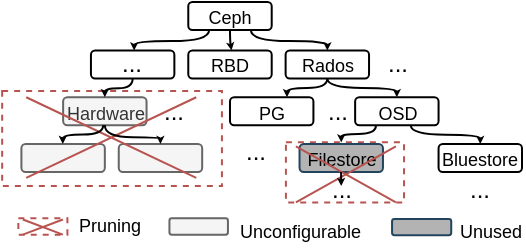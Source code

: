 <mxfile version="15.4.0" type="device"><diagram id="maGmYVBcmBBVpgm1RHWW" name="第 1 页"><mxGraphModel dx="494" dy="289" grid="1" gridSize="10" guides="1" tooltips="1" connect="1" arrows="1" fold="1" page="1" pageScale="1" pageWidth="1169" pageHeight="1654" math="0" shadow="0"><root><mxCell id="0"/><mxCell id="1" parent="0"/><mxCell id="b3SLobLWU3VyYyeaqIg2-4" value="" style="group" vertex="1" connectable="0" parent="1"><mxGeometry x="340.08" y="827" width="259.92" height="123" as="geometry"/></mxCell><mxCell id="wIv2ya_sdOVK4lM5FNJj-104" value="&lt;span class=&quot;fontstyle0&quot;&gt;&lt;font style=&quot;font-size: 9px&quot;&gt;Unused&lt;/font&gt;&lt;/span&gt; " style="text;whiteSpace=wrap;html=1;" parent="b3SLobLWU3VyYyeaqIg2-4" vertex="1"><mxGeometry x="227.13" y="100.192" width="32.71" height="22.808" as="geometry"/></mxCell><mxCell id="wIv2ya_sdOVK4lM5FNJj-46" value="" style="rounded=0;whiteSpace=wrap;html=1;dashed=1;strokeColor=#b85450;strokeWidth=1;fillColor=none;" parent="b3SLobLWU3VyYyeaqIg2-4" vertex="1"><mxGeometry x="141.876" y="70.183" width="59.072" height="30.009" as="geometry"/></mxCell><mxCell id="wIv2ya_sdOVK4lM5FNJj-45" value="" style="rounded=0;whiteSpace=wrap;html=1;dashed=1;strokeColor=#b85450;strokeWidth=1;fillColor=none;" parent="b3SLobLWU3VyYyeaqIg2-4" vertex="1"><mxGeometry y="44.475" width="109.886" height="47.571" as="geometry"/></mxCell><mxCell id="wIv2ya_sdOVK4lM5FNJj-11" value="&lt;font style=&quot;font-size: 9px&quot;&gt;Ceph&lt;/font&gt;" style="rounded=1;whiteSpace=wrap;html=1;" parent="b3SLobLWU3VyYyeaqIg2-4" vertex="1"><mxGeometry x="93.062" width="41.716" height="14.029" as="geometry"/></mxCell><mxCell id="wIv2ya_sdOVK4lM5FNJj-12" value="&lt;font style=&quot;font-size: 9px&quot;&gt;RBD&lt;/font&gt;" style="rounded=1;whiteSpace=wrap;html=1;" parent="b3SLobLWU3VyYyeaqIg2-4" vertex="1"><mxGeometry x="93.058" y="24.237" width="41.716" height="14.029" as="geometry"/></mxCell><mxCell id="wIv2ya_sdOVK4lM5FNJj-13" value="&lt;font style=&quot;font-size: 9px&quot;&gt;Rados&lt;/font&gt;" style="rounded=1;whiteSpace=wrap;html=1;" parent="b3SLobLWU3VyYyeaqIg2-4" vertex="1"><mxGeometry x="141.726" y="24.237" width="41.716" height="14.029" as="geometry"/></mxCell><mxCell id="wIv2ya_sdOVK4lM5FNJj-16" value="" style="curved=1;endArrow=classic;html=1;rounded=0;edgeStyle=orthogonalEdgeStyle;exitX=0.5;exitY=1;exitDx=0;exitDy=0;endSize=1;entryX=0.518;entryY=0;entryDx=0;entryDy=0;entryPerimeter=0;" parent="b3SLobLWU3VyYyeaqIg2-4" source="wIv2ya_sdOVK4lM5FNJj-11" target="wIv2ya_sdOVK4lM5FNJj-12" edge="1"><mxGeometry x="9.627" y="0.855" width="48.133" height="39.324" as="geometry"><mxPoint x="176.489" y="-22.527" as="sourcePoint"/><mxPoint x="211.252" y="-45.908" as="targetPoint"/><Array as="points"><mxPoint x="113.885" y="19.55"/><mxPoint x="114.885" y="19.55"/></Array></mxGeometry></mxCell><mxCell id="wIv2ya_sdOVK4lM5FNJj-17" value="" style="curved=1;endArrow=classic;html=1;rounded=0;edgeStyle=orthogonalEdgeStyle;exitX=0.75;exitY=1;exitDx=0;exitDy=0;endSize=1;entryX=0.5;entryY=0;entryDx=0;entryDy=0;" parent="b3SLobLWU3VyYyeaqIg2-4" source="wIv2ya_sdOVK4lM5FNJj-11" target="wIv2ya_sdOVK4lM5FNJj-13" edge="1"><mxGeometry x="9.627" y="0.855" width="48.133" height="39.324" as="geometry"><mxPoint x="141.726" y="19.561" as="sourcePoint"/><mxPoint x="113.916" y="28.914" as="targetPoint"/><Array as="points"><mxPoint x="124.882" y="19.55"/><mxPoint x="162.87" y="19.55"/></Array></mxGeometry></mxCell><mxCell id="wIv2ya_sdOVK4lM5FNJj-18" value="&lt;font style=&quot;font-size: 9px&quot;&gt;PG&lt;/font&gt;" style="rounded=1;whiteSpace=wrap;html=1;" parent="b3SLobLWU3VyYyeaqIg2-4" vertex="1"><mxGeometry x="113.916" y="47.619" width="41.716" height="14.029" as="geometry"/></mxCell><mxCell id="wIv2ya_sdOVK4lM5FNJj-21" value="&lt;span style=&quot;font-size: 9px&quot;&gt;Hardware&lt;/span&gt;" style="rounded=1;whiteSpace=wrap;html=1;fillColor=#f5f5f5;strokeColor=#666666;fontColor=#333333;" parent="b3SLobLWU3VyYyeaqIg2-4" vertex="1"><mxGeometry x="30.484" y="47.619" width="41.716" height="14.029" as="geometry"/></mxCell><mxCell id="wIv2ya_sdOVK4lM5FNJj-22" value="&lt;font style=&quot;font-size: 9px&quot;&gt;Filestore&lt;/font&gt;" style="rounded=1;whiteSpace=wrap;html=1;fillColor=#B3B3B3;strokeColor=#23445d;" parent="b3SLobLWU3VyYyeaqIg2-4" vertex="1"><mxGeometry x="148.683" y="71.001" width="41.716" height="14.029" as="geometry"/></mxCell><mxCell id="wIv2ya_sdOVK4lM5FNJj-23" value="..." style="rounded=1;whiteSpace=wrap;html=1;" parent="b3SLobLWU3VyYyeaqIg2-4" vertex="1"><mxGeometry x="44.39" y="24.237" width="41.716" height="14.029" as="geometry"/></mxCell><mxCell id="wIv2ya_sdOVK4lM5FNJj-25" value="..." style="text;html=1;strokeColor=none;fillColor=none;align=center;verticalAlign=middle;whiteSpace=wrap;rounded=0;" parent="b3SLobLWU3VyYyeaqIg2-4" vertex="1"><mxGeometry x="183.441" y="28.914" width="27.81" height="4.676" as="geometry"/></mxCell><mxCell id="wIv2ya_sdOVK4lM5FNJj-26" value="&lt;font style=&quot;font-size: 9px&quot;&gt;Bluestore&lt;/font&gt;" style="rounded=1;whiteSpace=wrap;html=1;" parent="b3SLobLWU3VyYyeaqIg2-4" vertex="1"><mxGeometry x="218.204" y="71.001" width="41.716" height="14.029" as="geometry"/></mxCell><mxCell id="wIv2ya_sdOVK4lM5FNJj-27" value="&lt;font style=&quot;font-size: 9px&quot;&gt;OSD&lt;/font&gt;" style="rounded=1;whiteSpace=wrap;html=1;" parent="b3SLobLWU3VyYyeaqIg2-4" vertex="1"><mxGeometry x="176.489" y="47.619" width="41.716" height="14.029" as="geometry"/></mxCell><mxCell id="wIv2ya_sdOVK4lM5FNJj-28" value="" style="curved=1;endArrow=classic;html=1;rounded=0;edgeStyle=orthogonalEdgeStyle;exitX=0.5;exitY=1;exitDx=0;exitDy=0;endSize=1;entryX=0.518;entryY=0;entryDx=0;entryDy=0;entryPerimeter=0;" parent="b3SLobLWU3VyYyeaqIg2-4" edge="1"><mxGeometry x="9.627" y="0.855" width="48.133" height="39.324" as="geometry"><mxPoint x="162.584" y="38.266" as="sourcePoint"/><mxPoint x="142.477" y="47.619" as="targetPoint"/><Array as="points"><mxPoint x="162.584" y="42.943"/><mxPoint x="142.421" y="42.943"/><mxPoint x="142.421" y="47.619"/></Array></mxGeometry></mxCell><mxCell id="wIv2ya_sdOVK4lM5FNJj-29" value="" style="curved=1;endArrow=classic;html=1;rounded=0;edgeStyle=orthogonalEdgeStyle;exitX=0.5;exitY=1;exitDx=0;exitDy=0;endSize=1;entryX=0.5;entryY=0;entryDx=0;entryDy=0;" parent="b3SLobLWU3VyYyeaqIg2-4" source="wIv2ya_sdOVK4lM5FNJj-13" target="wIv2ya_sdOVK4lM5FNJj-27" edge="1"><mxGeometry x="9.627" y="0.855" width="48.133" height="39.324" as="geometry"><mxPoint x="169.536" y="42.943" as="sourcePoint"/><mxPoint x="149.429" y="52.295" as="targetPoint"/><Array as="points"><mxPoint x="162.584" y="42.943"/><mxPoint x="197.347" y="42.943"/></Array></mxGeometry></mxCell><mxCell id="wIv2ya_sdOVK4lM5FNJj-31" value="" style="curved=1;endArrow=classic;html=1;rounded=0;edgeStyle=orthogonalEdgeStyle;exitX=0.5;exitY=1;exitDx=0;exitDy=0;endSize=1;entryX=0.5;entryY=0;entryDx=0;entryDy=0;" parent="b3SLobLWU3VyYyeaqIg2-4" edge="1"><mxGeometry x="9.627" y="0.855" width="48.133" height="39.324" as="geometry"><mxPoint x="204.299" y="61.648" as="sourcePoint"/><mxPoint x="239.062" y="71.001" as="targetPoint"/><Array as="points"><mxPoint x="204.299" y="66.325"/><mxPoint x="239.062" y="66.325"/></Array></mxGeometry></mxCell><mxCell id="wIv2ya_sdOVK4lM5FNJj-32" value="" style="rounded=1;whiteSpace=wrap;html=1;fillColor=#f5f5f5;strokeColor=#666666;fontColor=#333333;" parent="b3SLobLWU3VyYyeaqIg2-4" vertex="1"><mxGeometry x="58.295" y="71.001" width="41.716" height="14.029" as="geometry"/></mxCell><mxCell id="wIv2ya_sdOVK4lM5FNJj-33" value="" style="rounded=1;whiteSpace=wrap;html=1;fillColor=#f5f5f5;strokeColor=#666666;fontColor=#333333;" parent="b3SLobLWU3VyYyeaqIg2-4" vertex="1"><mxGeometry x="9.627" y="71.001" width="41.716" height="14.029" as="geometry"/></mxCell><mxCell id="wIv2ya_sdOVK4lM5FNJj-35" value="..." style="text;html=1;strokeColor=none;fillColor=none;align=center;verticalAlign=middle;whiteSpace=wrap;rounded=0;" parent="b3SLobLWU3VyYyeaqIg2-4" vertex="1"><mxGeometry x="224.541" y="91.232" width="27.81" height="4.676" as="geometry"/></mxCell><mxCell id="wIv2ya_sdOVK4lM5FNJj-36" value="..." style="text;html=1;strokeColor=none;fillColor=none;align=center;verticalAlign=middle;whiteSpace=wrap;rounded=0;" parent="b3SLobLWU3VyYyeaqIg2-4" vertex="1"><mxGeometry x="72.2" y="52.295" width="27.81" height="4.676" as="geometry"/></mxCell><mxCell id="wIv2ya_sdOVK4lM5FNJj-38" value="..." style="text;html=1;strokeColor=none;fillColor=none;align=center;verticalAlign=middle;whiteSpace=wrap;rounded=0;" parent="b3SLobLWU3VyYyeaqIg2-4" vertex="1"><mxGeometry x="153.632" y="52.295" width="27.81" height="4.676" as="geometry"/></mxCell><mxCell id="wIv2ya_sdOVK4lM5FNJj-42" value="" style="shape=umlDestroy;whiteSpace=wrap;html=1;strokeWidth=1;fillColor=#f8cecc;strokeColor=#b85450;" parent="b3SLobLWU3VyYyeaqIg2-4" vertex="1"><mxGeometry x="12.033" y="47.619" width="85.032" height="40.339" as="geometry"/></mxCell><mxCell id="wIv2ya_sdOVK4lM5FNJj-48" value="..." style="text;html=1;strokeColor=none;fillColor=none;align=center;verticalAlign=middle;whiteSpace=wrap;rounded=0;" parent="b3SLobLWU3VyYyeaqIg2-4" vertex="1"><mxGeometry x="155.632" y="92.046" width="27.811" height="3.861" as="geometry"/></mxCell><mxCell id="wIv2ya_sdOVK4lM5FNJj-49" value="" style="shape=umlDestroy;whiteSpace=wrap;html=1;strokeWidth=1;fillColor=#f8cecc;strokeColor=#b85450;" parent="b3SLobLWU3VyYyeaqIg2-4" vertex="1"><mxGeometry x="10.357" y="108.737" width="19.994" height="7.584" as="geometry"/></mxCell><mxCell id="wIv2ya_sdOVK4lM5FNJj-51" value="" style="shape=umlDestroy;whiteSpace=wrap;html=1;strokeWidth=1;fillColor=#f8cecc;strokeColor=#b85450;" parent="b3SLobLWU3VyYyeaqIg2-4" vertex="1"><mxGeometry x="146.875" y="72.228" width="49.985" height="27.964" as="geometry"/></mxCell><mxCell id="wIv2ya_sdOVK4lM5FNJj-52" value="&lt;span class=&quot;fontstyle0&quot;&gt;&lt;font style=&quot;font-size: 9px&quot;&gt;&lt;font face=&quot;helvetica&quot;&gt;P&lt;/font&gt;runing&lt;/font&gt;&lt;/span&gt; " style="text;html=1;strokeColor=none;fillColor=none;align=center;verticalAlign=middle;whiteSpace=wrap;rounded=0;" parent="b3SLobLWU3VyYyeaqIg2-4" vertex="1"><mxGeometry x="32.62" y="103.841" width="41.557" height="13.579" as="geometry"/></mxCell><mxCell id="wIv2ya_sdOVK4lM5FNJj-57" value="" style="endArrow=classic;html=1;rounded=0;endSize=1;edgeStyle=orthogonalEdgeStyle;entryX=0.5;entryY=0;entryDx=0;entryDy=0;" parent="b3SLobLWU3VyYyeaqIg2-4" target="wIv2ya_sdOVK4lM5FNJj-48" edge="1"><mxGeometry y="0.855" width="49.985" height="40.728" as="geometry"><mxPoint x="169.448" y="85.033" as="sourcePoint"/><mxPoint x="169.948" y="98.604" as="targetPoint"/></mxGeometry></mxCell><mxCell id="wIv2ya_sdOVK4lM5FNJj-59" value="" style="curved=1;endArrow=classic;html=1;rounded=0;edgeStyle=orthogonalEdgeStyle;exitX=0.25;exitY=1;exitDx=0;exitDy=0;endSize=1;entryX=0.518;entryY=0;entryDx=0;entryDy=0;entryPerimeter=0;" parent="b3SLobLWU3VyYyeaqIg2-4" source="wIv2ya_sdOVK4lM5FNJj-11" edge="1"><mxGeometry x="-39.038" y="0.855" width="48.133" height="39.324" as="geometry"><mxPoint x="86.108" y="14.884" as="sourcePoint"/><mxPoint x="66.001" y="24.237" as="targetPoint"/><Array as="points"><mxPoint x="103.888" y="19.55"/><mxPoint x="65.9" y="19.55"/></Array></mxGeometry></mxCell><mxCell id="wIv2ya_sdOVK4lM5FNJj-60" value="" style="curved=1;endArrow=classic;html=1;rounded=0;edgeStyle=orthogonalEdgeStyle;exitX=0.5;exitY=1;exitDx=0;exitDy=0;endSize=1;entryX=0.518;entryY=0;entryDx=0;entryDy=0;entryPerimeter=0;" parent="b3SLobLWU3VyYyeaqIg2-4" source="wIv2ya_sdOVK4lM5FNJj-23" edge="1"><mxGeometry x="-53.694" y="24.233" width="48.133" height="39.324" as="geometry"><mxPoint x="109.689" y="38.263" as="sourcePoint"/><mxPoint x="51.346" y="47.615" as="targetPoint"/><Array as="points"><mxPoint x="64.9" y="43.172"/><mxPoint x="50.904" y="43.172"/></Array></mxGeometry></mxCell><mxCell id="wIv2ya_sdOVK4lM5FNJj-98" value="" style="rounded=1;whiteSpace=wrap;html=1;fillColor=#f5f5f5;strokeColor=#666666;fontColor=#333333;" parent="b3SLobLWU3VyYyeaqIg2-4" vertex="1"><mxGeometry x="83.634" y="108.175" width="29.261" height="8.146" as="geometry"/></mxCell><mxCell id="wIv2ya_sdOVK4lM5FNJj-101" value="&lt;span style=&quot;font-family: &amp;#34;helvetica&amp;#34; ; font-size: 9px ; font-style: normal ; font-weight: 400 ; letter-spacing: normal ; text-align: center ; text-indent: 0px ; text-transform: none ; word-spacing: 0px ; display: inline ; float: none&quot;&gt;Unconfigurable&lt;/span&gt;&lt;span style=&quot;font-family: &amp;#34;helvetica&amp;#34; ; font-size: 9px ; font-style: normal ; font-weight: 400 ; letter-spacing: normal ; text-align: center ; text-indent: 0px ; text-transform: none ; word-spacing: 0px ; display: inline ; float: none&quot;&gt;&amp;nbsp;&lt;/span&gt;" style="text;whiteSpace=wrap;html=1;" parent="b3SLobLWU3VyYyeaqIg2-4" vertex="1"><mxGeometry x="116.504" y="99.988" width="59.982" height="21.382" as="geometry"/></mxCell><mxCell id="wIv2ya_sdOVK4lM5FNJj-103" value="" style="rounded=1;whiteSpace=wrap;html=1;fillColor=#B3B3B3;strokeColor=#23445d;" parent="b3SLobLWU3VyYyeaqIg2-4" vertex="1"><mxGeometry x="194.95" y="108.46" width="29.591" height="8.146" as="geometry"/></mxCell><mxCell id="wIv2ya_sdOVK4lM5FNJj-105" value="" style="rounded=0;whiteSpace=wrap;html=1;dashed=1;strokeColor=#b85450;strokeWidth=1;fillColor=none;" parent="b3SLobLWU3VyYyeaqIg2-4" vertex="1"><mxGeometry x="8.098" y="108.175" width="24.522" height="8.146" as="geometry"/></mxCell><mxCell id="wIv2ya_sdOVK4lM5FNJj-110" value="..." style="text;html=1;strokeColor=none;fillColor=none;align=center;verticalAlign=middle;whiteSpace=wrap;rounded=0;" parent="b3SLobLWU3VyYyeaqIg2-4" vertex="1"><mxGeometry x="112.897" y="72.228" width="27.81" height="4.676" as="geometry"/></mxCell><mxCell id="b3SLobLWU3VyYyeaqIg2-1" value="" style="curved=1;endArrow=classic;html=1;rounded=0;edgeStyle=orthogonalEdgeStyle;exitX=0.25;exitY=1;exitDx=0;exitDy=0;endSize=1;entryX=0.518;entryY=0;entryDx=0;entryDy=0;entryPerimeter=0;" edge="1" parent="b3SLobLWU3VyYyeaqIg2-4" source="wIv2ya_sdOVK4lM5FNJj-27"><mxGeometry x="64.5" y="46.805" width="48.133" height="39.324" as="geometry"><mxPoint x="183.441" y="60.838" as="sourcePoint"/><mxPoint x="169.54" y="70.187" as="targetPoint"/><Array as="points"><mxPoint x="186.862" y="65.98"/><mxPoint x="169.868" y="65.98"/></Array></mxGeometry></mxCell><mxCell id="b3SLobLWU3VyYyeaqIg2-2" value="" style="curved=1;endArrow=classic;html=1;rounded=0;edgeStyle=orthogonalEdgeStyle;exitX=0.5;exitY=1;exitDx=0;exitDy=0;endSize=1;entryX=0.518;entryY=0;entryDx=0;entryDy=0;entryPerimeter=0;" edge="1" parent="b3SLobLWU3VyYyeaqIg2-4"><mxGeometry x="-102.459" y="24.233" width="48.133" height="39.324" as="geometry"><mxPoint x="50.498" y="61.644" as="sourcePoint"/><mxPoint x="30.391" y="70.997" as="targetPoint"/><Array as="points"><mxPoint x="50.498" y="66.321"/><mxPoint x="30.336" y="66.321"/><mxPoint x="30.336" y="70.997"/></Array></mxGeometry></mxCell><mxCell id="b3SLobLWU3VyYyeaqIg2-3" value="" style="curved=1;endArrow=classic;html=1;rounded=0;edgeStyle=orthogonalEdgeStyle;endSize=1;entryX=0.5;entryY=0;entryDx=0;entryDy=0;exitX=0.5;exitY=1;exitDx=0;exitDy=0;" edge="1" parent="b3SLobLWU3VyYyeaqIg2-4" source="wIv2ya_sdOVK4lM5FNJj-21" target="wIv2ya_sdOVK4lM5FNJj-32"><mxGeometry x="-92.462" y="32.379" width="48.133" height="39.324" as="geometry"><mxPoint x="49.905" y="59.464" as="sourcePoint"/><mxPoint x="40.388" y="79.143" as="targetPoint"/><Array as="points"><mxPoint x="50.904" y="67.609"/><mxPoint x="78.896" y="67.609"/></Array></mxGeometry></mxCell></root></mxGraphModel></diagram></mxfile>